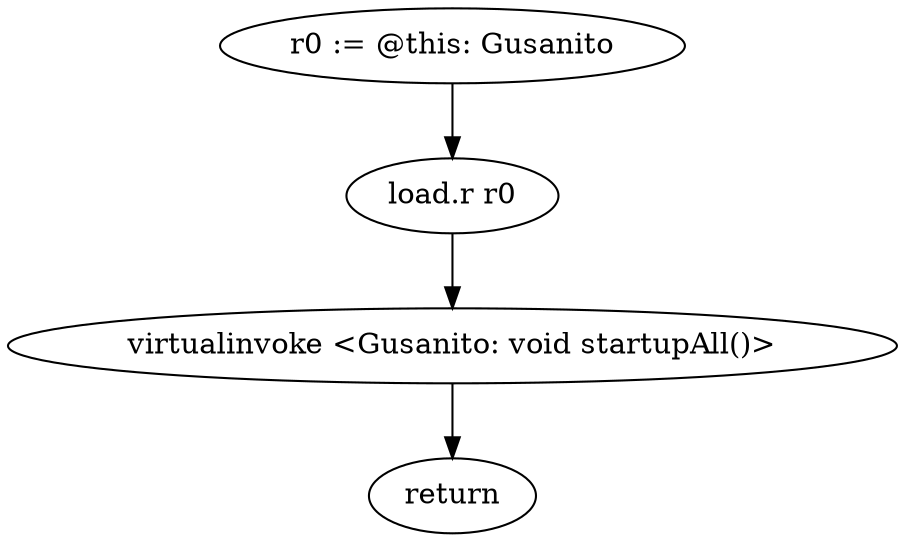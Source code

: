 digraph "" {
    "r0 := @this: Gusanito"
    "load.r r0"
    "r0 := @this: Gusanito"->"load.r r0";
    "virtualinvoke <Gusanito: void startupAll()>"
    "load.r r0"->"virtualinvoke <Gusanito: void startupAll()>";
    "return"
    "virtualinvoke <Gusanito: void startupAll()>"->"return";
}
